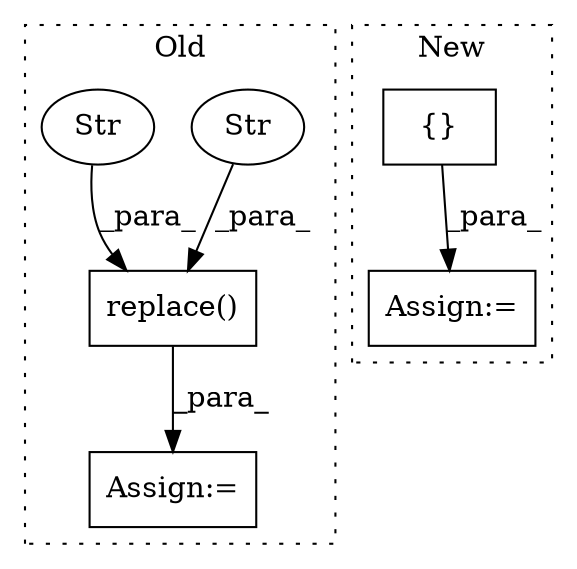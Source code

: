 digraph G {
subgraph cluster0 {
1 [label="replace()" a="75" s="4233,4270" l="29,1" shape="box"];
3 [label="Str" a="66" s="4267" l="3" shape="ellipse"];
4 [label="Str" a="66" s="4262" l="3" shape="ellipse"];
5 [label="Assign:=" a="68" s="4230" l="3" shape="box"];
label = "Old";
style="dotted";
}
subgraph cluster1 {
2 [label="{}" a="95" s="7097,7222" l="1,1" shape="box"];
6 [label="Assign:=" a="68" s="7094" l="3" shape="box"];
label = "New";
style="dotted";
}
1 -> 5 [label="_para_"];
2 -> 6 [label="_para_"];
3 -> 1 [label="_para_"];
4 -> 1 [label="_para_"];
}